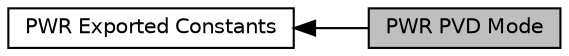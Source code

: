 digraph "PWR PVD Mode"
{
  edge [fontname="Helvetica",fontsize="10",labelfontname="Helvetica",labelfontsize="10"];
  node [fontname="Helvetica",fontsize="10",shape=box];
  rankdir=LR;
  Node2 [label="PWR Exported Constants",height=0.2,width=0.4,color="black", fillcolor="white", style="filled",URL="$group___p_w_r___exported___constants.html",tooltip=" "];
  Node1 [label="PWR PVD Mode",height=0.2,width=0.4,color="black", fillcolor="grey75", style="filled", fontcolor="black",tooltip=" "];
  Node2->Node1 [shape=plaintext, dir="back", style="solid"];
}
